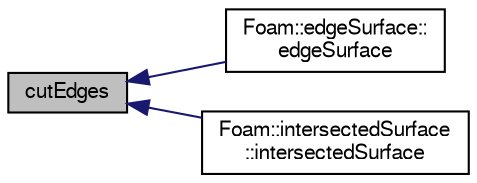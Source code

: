 digraph "cutEdges"
{
  bgcolor="transparent";
  edge [fontname="FreeSans",fontsize="10",labelfontname="FreeSans",labelfontsize="10"];
  node [fontname="FreeSans",fontsize="10",shape=record];
  rankdir="LR";
  Node354 [label="cutEdges",height=0.2,width=0.4,color="black", fillcolor="grey75", style="filled", fontcolor="black"];
  Node354 -> Node355 [dir="back",color="midnightblue",fontsize="10",style="solid",fontname="FreeSans"];
  Node355 [label="Foam::edgeSurface::\ledgeSurface",height=0.2,width=0.4,color="black",URL="$a25490.html#abe6268d682c2dab294acf2175f47ca38",tooltip="Construct from surface and intersection description. "];
  Node354 -> Node356 [dir="back",color="midnightblue",fontsize="10",style="solid",fontname="FreeSans"];
  Node356 [label="Foam::intersectedSurface\l::intersectedSurface",height=0.2,width=0.4,color="black",URL="$a25494.html#a6e95ab0cf81f4521899580c0caaaf6e7",tooltip="Construct from surface and intersection. isFirstSurface is needed. "];
}
